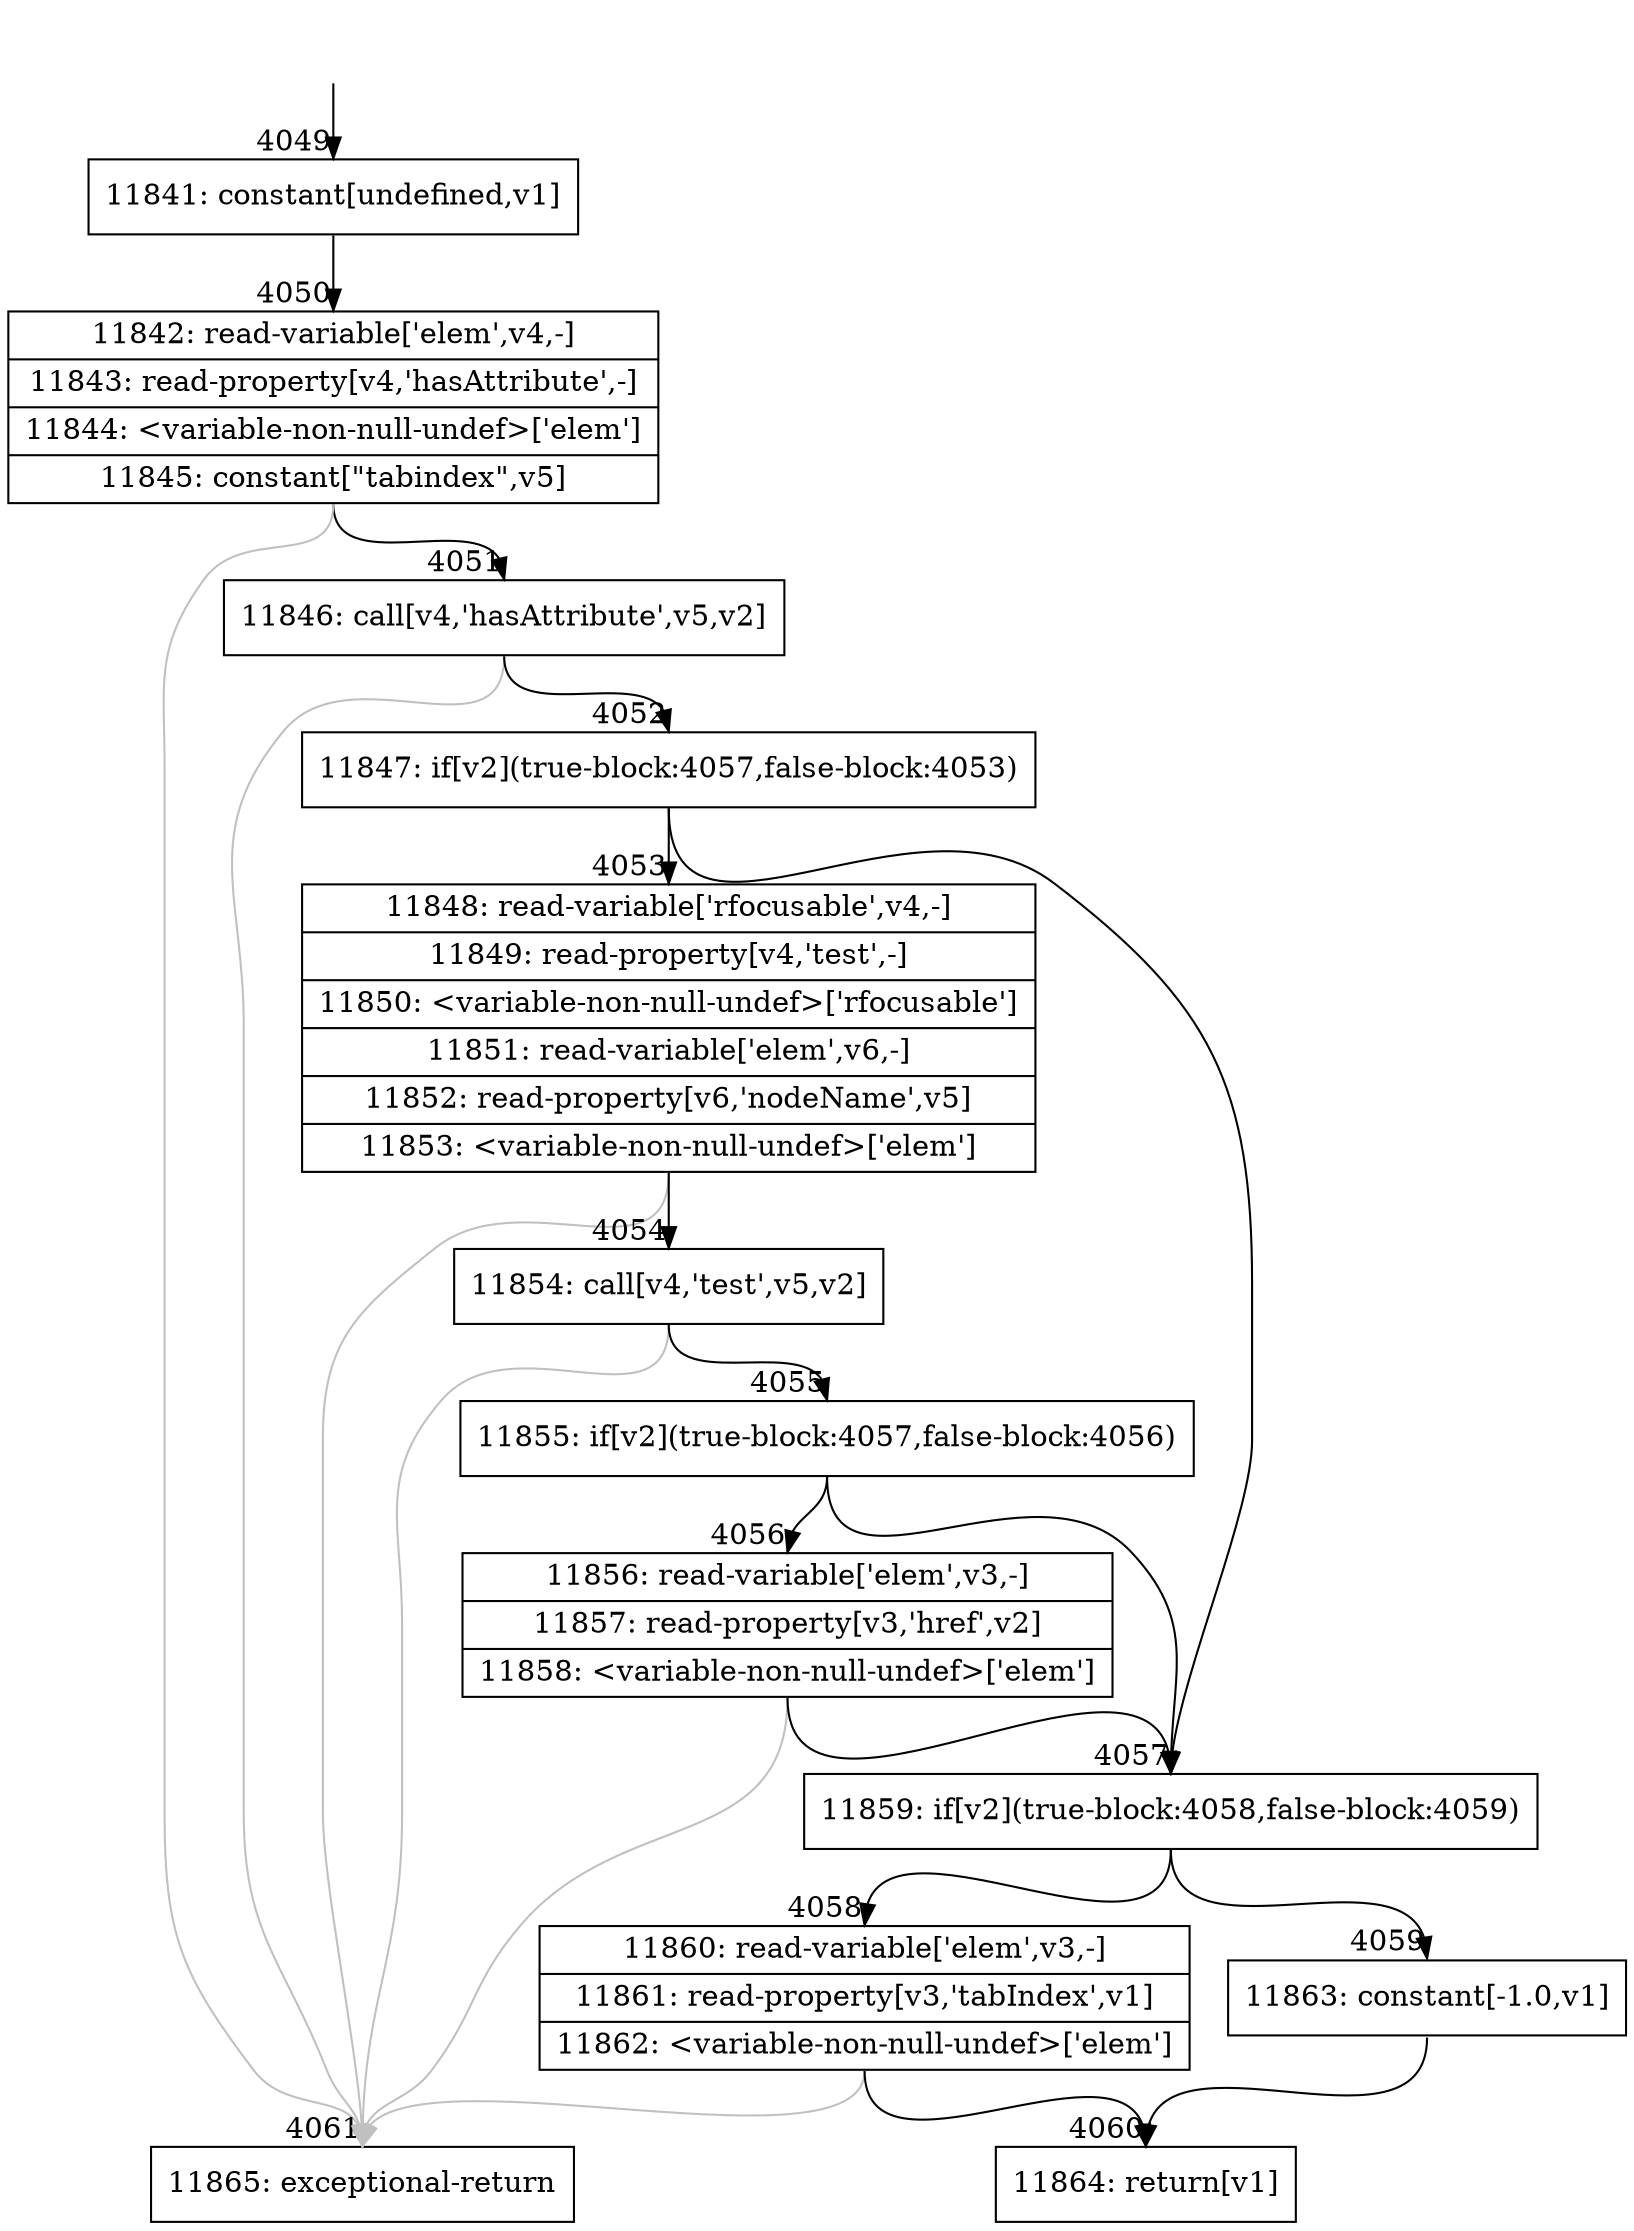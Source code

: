 digraph {
rankdir="TD"
BB_entry266[shape=none,label=""];
BB_entry266 -> BB4049 [tailport=s, headport=n, headlabel="    4049"]
BB4049 [shape=record label="{11841: constant[undefined,v1]}" ] 
BB4049 -> BB4050 [tailport=s, headport=n, headlabel="      4050"]
BB4050 [shape=record label="{11842: read-variable['elem',v4,-]|11843: read-property[v4,'hasAttribute',-]|11844: \<variable-non-null-undef\>['elem']|11845: constant[\"tabindex\",v5]}" ] 
BB4050 -> BB4051 [tailport=s, headport=n, headlabel="      4051"]
BB4050 -> BB4061 [tailport=s, headport=n, color=gray, headlabel="      4061"]
BB4051 [shape=record label="{11846: call[v4,'hasAttribute',v5,v2]}" ] 
BB4051 -> BB4052 [tailport=s, headport=n, headlabel="      4052"]
BB4051 -> BB4061 [tailport=s, headport=n, color=gray]
BB4052 [shape=record label="{11847: if[v2](true-block:4057,false-block:4053)}" ] 
BB4052 -> BB4057 [tailport=s, headport=n, headlabel="      4057"]
BB4052 -> BB4053 [tailport=s, headport=n, headlabel="      4053"]
BB4053 [shape=record label="{11848: read-variable['rfocusable',v4,-]|11849: read-property[v4,'test',-]|11850: \<variable-non-null-undef\>['rfocusable']|11851: read-variable['elem',v6,-]|11852: read-property[v6,'nodeName',v5]|11853: \<variable-non-null-undef\>['elem']}" ] 
BB4053 -> BB4054 [tailport=s, headport=n, headlabel="      4054"]
BB4053 -> BB4061 [tailport=s, headport=n, color=gray]
BB4054 [shape=record label="{11854: call[v4,'test',v5,v2]}" ] 
BB4054 -> BB4055 [tailport=s, headport=n, headlabel="      4055"]
BB4054 -> BB4061 [tailport=s, headport=n, color=gray]
BB4055 [shape=record label="{11855: if[v2](true-block:4057,false-block:4056)}" ] 
BB4055 -> BB4057 [tailport=s, headport=n]
BB4055 -> BB4056 [tailport=s, headport=n, headlabel="      4056"]
BB4056 [shape=record label="{11856: read-variable['elem',v3,-]|11857: read-property[v3,'href',v2]|11858: \<variable-non-null-undef\>['elem']}" ] 
BB4056 -> BB4057 [tailport=s, headport=n]
BB4056 -> BB4061 [tailport=s, headport=n, color=gray]
BB4057 [shape=record label="{11859: if[v2](true-block:4058,false-block:4059)}" ] 
BB4057 -> BB4058 [tailport=s, headport=n, headlabel="      4058"]
BB4057 -> BB4059 [tailport=s, headport=n, headlabel="      4059"]
BB4058 [shape=record label="{11860: read-variable['elem',v3,-]|11861: read-property[v3,'tabIndex',v1]|11862: \<variable-non-null-undef\>['elem']}" ] 
BB4058 -> BB4060 [tailport=s, headport=n, headlabel="      4060"]
BB4058 -> BB4061 [tailport=s, headport=n, color=gray]
BB4059 [shape=record label="{11863: constant[-1.0,v1]}" ] 
BB4059 -> BB4060 [tailport=s, headport=n]
BB4060 [shape=record label="{11864: return[v1]}" ] 
BB4061 [shape=record label="{11865: exceptional-return}" ] 
}
